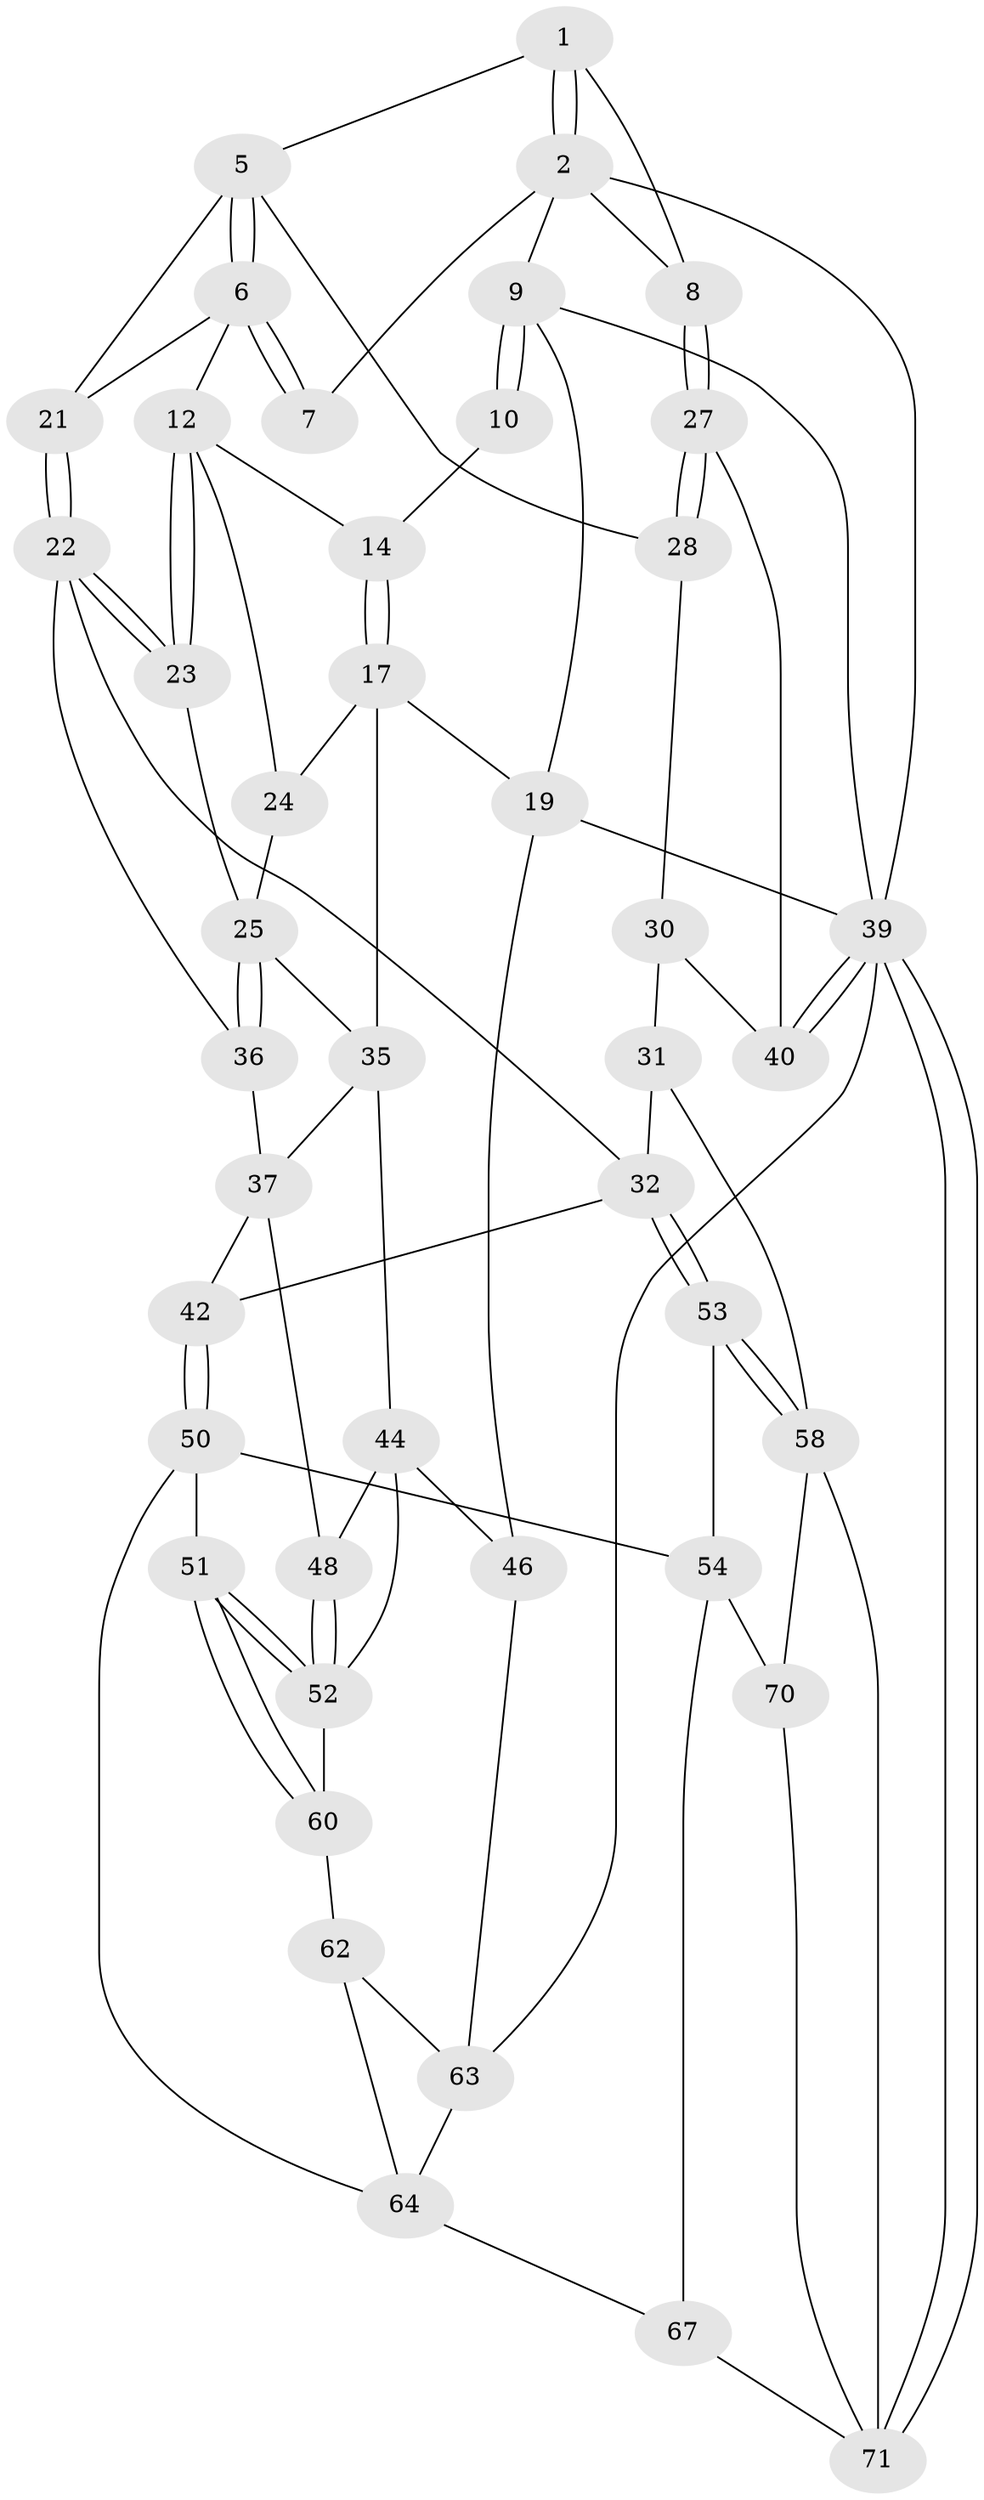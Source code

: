 // Generated by graph-tools (version 1.1) at 2025/24/03/03/25 07:24:35]
// undirected, 44 vertices, 96 edges
graph export_dot {
graph [start="1"]
  node [color=gray90,style=filled];
  1 [pos="+0.8597986024925521+0.030812163923526988",super="+4"];
  2 [pos="+1+0.03893262253813775",super="+3"];
  5 [pos="+0.6873655740802088+0.21505126320752638",super="+20"];
  6 [pos="+0.5641195838159351+0.008503656048913268",super="+11"];
  7 [pos="+0.5462180972369272+0"];
  8 [pos="+1+0.08847878988931518"];
  9 [pos="+0+0",super="+16"];
  10 [pos="+0.3696729182985347+0",super="+15"];
  12 [pos="+0.3671006396288416+0.30954524311580695",super="+13"];
  14 [pos="+0.18269013567006906+0.20812196475565015"];
  17 [pos="+0.08972638554480161+0.3923671564628646",super="+18"];
  19 [pos="+0+0.522559067149338",super="+47"];
  21 [pos="+0.6181667122730633+0.3654822417283198"];
  22 [pos="+0.5746423998846363+0.45026039177587013",super="+34"];
  23 [pos="+0.41545544911250026+0.4065203371868739"];
  24 [pos="+0.2572497316312594+0.4067702694983285"];
  25 [pos="+0.36666363114494466+0.4793739005263791",super="+26"];
  27 [pos="+1+0.33173483043741253",super="+41"];
  28 [pos="+0.7879493622098166+0.3266479022471605",super="+29"];
  30 [pos="+0.7778523624207198+0.5744269760773356",super="+49"];
  31 [pos="+0.6887778288182157+0.6249513165245631",super="+57"];
  32 [pos="+0.6143522992594611+0.615880281395861",super="+33"];
  35 [pos="+0.22270104194782536+0.5191971965158843",super="+38"];
  36 [pos="+0.3706094688476441+0.5197258001371269"];
  37 [pos="+0.3684388343222297+0.5236121917306473",super="+43"];
  39 [pos="+1+1",super="+59"];
  40 [pos="+1+0.739807491224535"];
  42 [pos="+0.4543132373293513+0.6518172708462228"];
  44 [pos="+0.2548990886032602+0.6559917985934638",super="+45"];
  46 [pos="+0.057768501208210955+0.759173710075237"];
  48 [pos="+0.32293853413400403+0.6716136057978831"];
  50 [pos="+0.44379801565590954+0.8037495996821966",super="+55"];
  51 [pos="+0.4273941975454983+0.801977215402284"];
  52 [pos="+0.3398379802057212+0.751627341920446",super="+56"];
  53 [pos="+0.583611992190966+0.7681786030577277"];
  54 [pos="+0.568421635640153+0.799561744391642",super="+66"];
  58 [pos="+0.8007808581033161+0.8295274100000063",super="+69"];
  60 [pos="+0.3454271759782993+0.8623562196828947",super="+61"];
  62 [pos="+0.2473502884685987+0.8885900318039449",super="+65"];
  63 [pos="+0.1428762933321803+0.8772497735430389",super="+73"];
  64 [pos="+0.43438695957448836+1",super="+68"];
  67 [pos="+0.5073107580656978+1"];
  70 [pos="+0.7691175492513664+0.8725440545080256"];
  71 [pos="+1+1",super="+72"];
  1 -- 2;
  1 -- 2;
  1 -- 8;
  1 -- 5;
  2 -- 8;
  2 -- 39;
  2 -- 9;
  2 -- 7;
  5 -- 6;
  5 -- 6;
  5 -- 21;
  5 -- 28;
  6 -- 7;
  6 -- 7;
  6 -- 12;
  6 -- 21;
  8 -- 27;
  8 -- 27;
  9 -- 10 [weight=2];
  9 -- 10;
  9 -- 19;
  9 -- 39;
  10 -- 14;
  12 -- 23;
  12 -- 23;
  12 -- 24;
  12 -- 14;
  14 -- 17;
  14 -- 17;
  17 -- 24;
  17 -- 19;
  17 -- 35;
  19 -- 46;
  19 -- 39;
  21 -- 22;
  21 -- 22;
  22 -- 23;
  22 -- 23;
  22 -- 32;
  22 -- 36;
  23 -- 25;
  24 -- 25;
  25 -- 36;
  25 -- 36;
  25 -- 35;
  27 -- 28 [weight=2];
  27 -- 28;
  27 -- 40;
  28 -- 30;
  30 -- 31 [weight=2];
  30 -- 40;
  31 -- 32;
  31 -- 58;
  32 -- 53;
  32 -- 53;
  32 -- 42;
  35 -- 44;
  35 -- 37;
  36 -- 37;
  37 -- 48;
  37 -- 42;
  39 -- 40;
  39 -- 40;
  39 -- 71;
  39 -- 71;
  39 -- 63;
  42 -- 50;
  42 -- 50;
  44 -- 48;
  44 -- 46;
  44 -- 52;
  46 -- 63;
  48 -- 52;
  48 -- 52;
  50 -- 51;
  50 -- 64;
  50 -- 54;
  51 -- 52;
  51 -- 52;
  51 -- 60;
  51 -- 60;
  52 -- 60;
  53 -- 54;
  53 -- 58;
  53 -- 58;
  54 -- 70;
  54 -- 67;
  58 -- 70;
  58 -- 71;
  60 -- 62 [weight=2];
  62 -- 63;
  62 -- 64;
  63 -- 64;
  64 -- 67;
  67 -- 71;
  70 -- 71;
}
